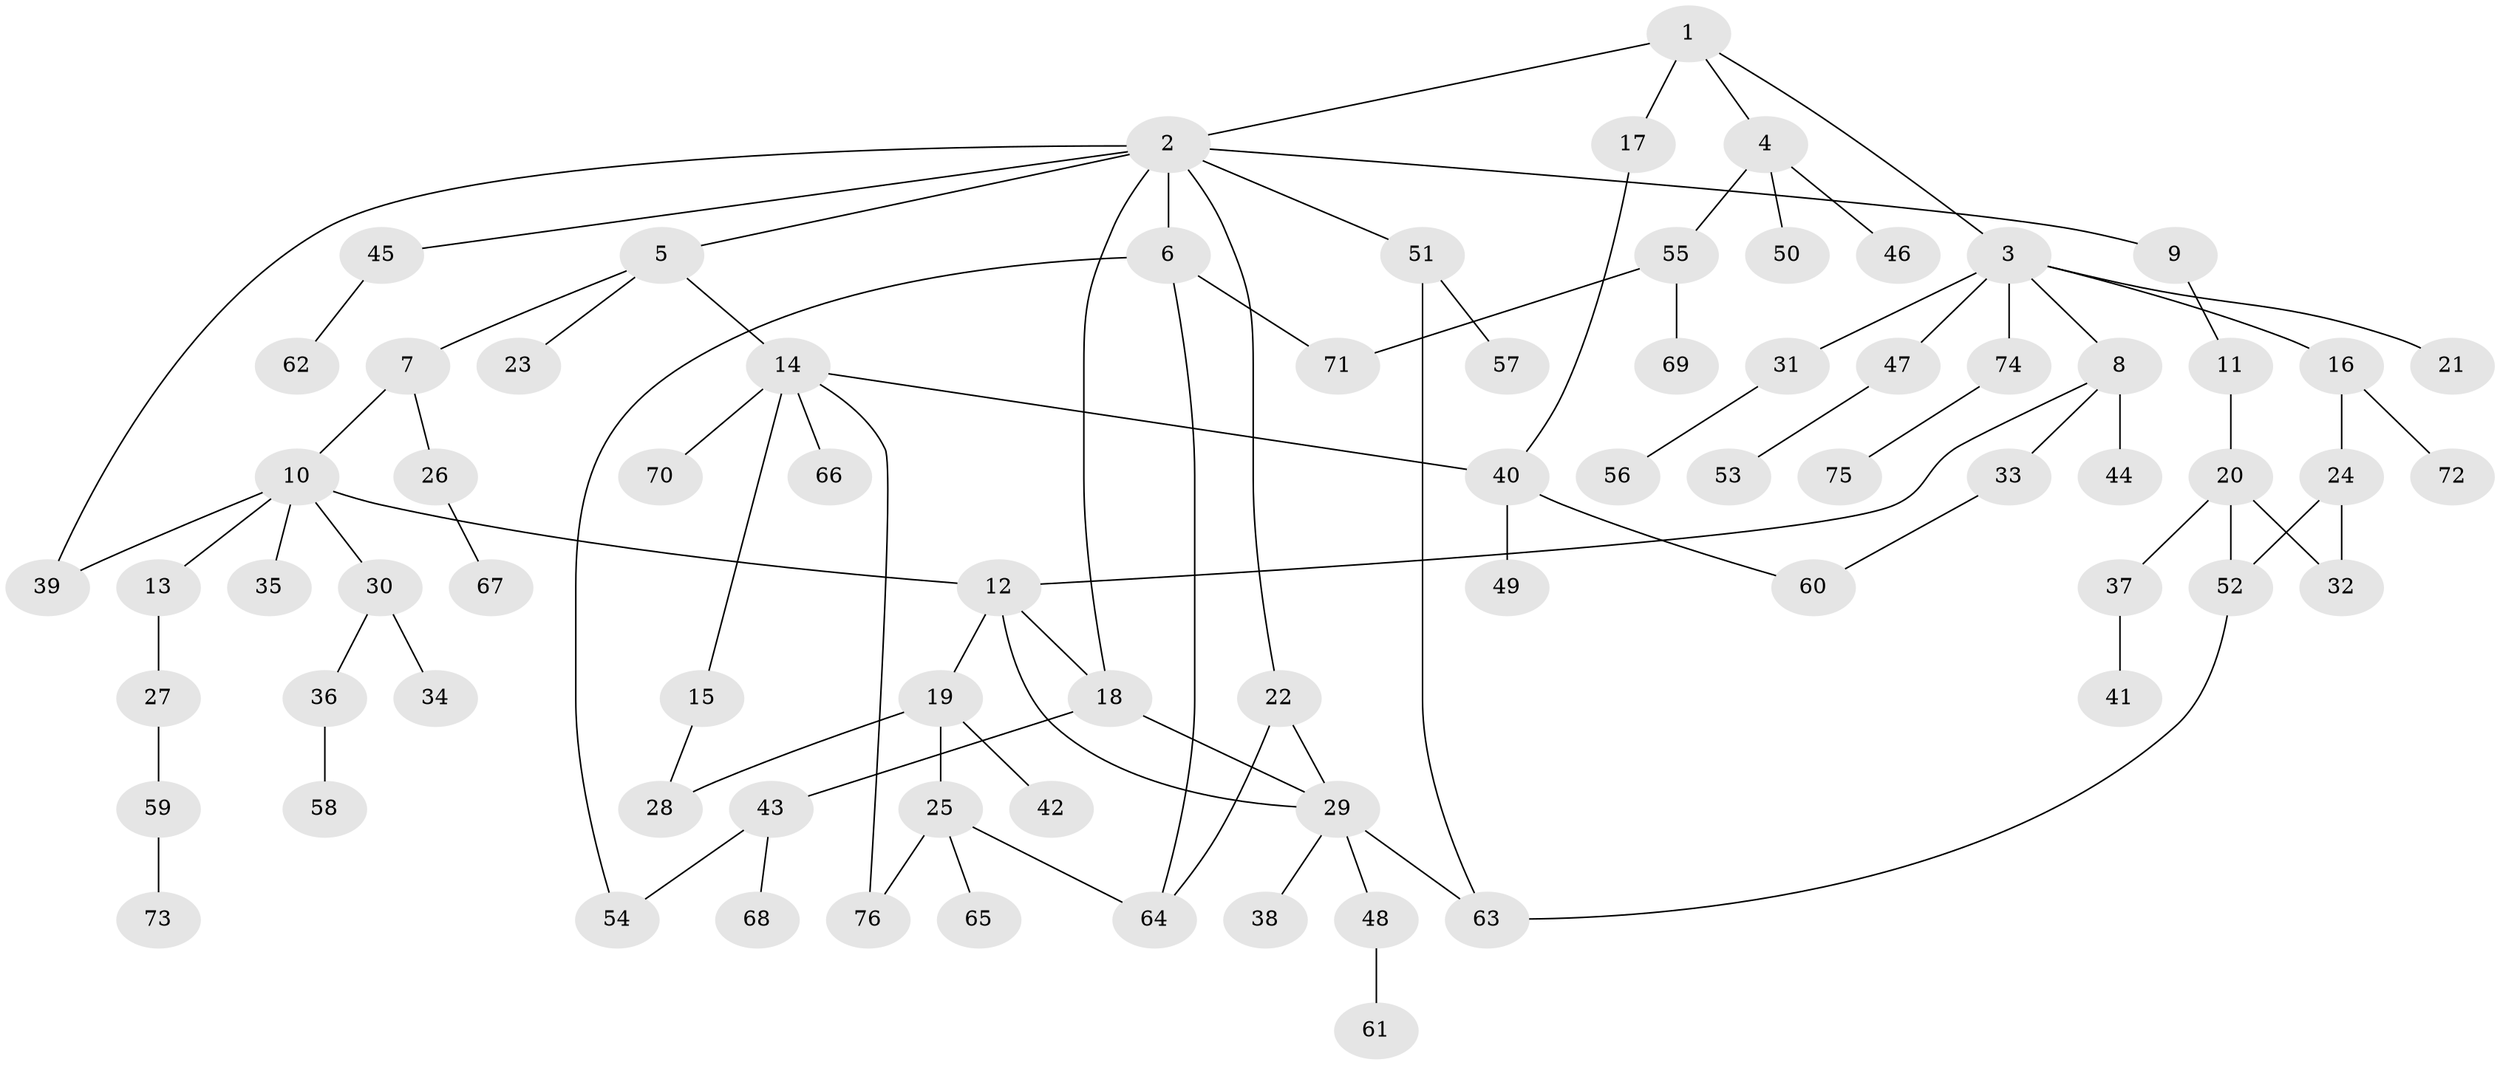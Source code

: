 // Generated by graph-tools (version 1.1) at 2025/42/03/09/25 04:42:17]
// undirected, 76 vertices, 92 edges
graph export_dot {
graph [start="1"]
  node [color=gray90,style=filled];
  1;
  2;
  3;
  4;
  5;
  6;
  7;
  8;
  9;
  10;
  11;
  12;
  13;
  14;
  15;
  16;
  17;
  18;
  19;
  20;
  21;
  22;
  23;
  24;
  25;
  26;
  27;
  28;
  29;
  30;
  31;
  32;
  33;
  34;
  35;
  36;
  37;
  38;
  39;
  40;
  41;
  42;
  43;
  44;
  45;
  46;
  47;
  48;
  49;
  50;
  51;
  52;
  53;
  54;
  55;
  56;
  57;
  58;
  59;
  60;
  61;
  62;
  63;
  64;
  65;
  66;
  67;
  68;
  69;
  70;
  71;
  72;
  73;
  74;
  75;
  76;
  1 -- 2;
  1 -- 3;
  1 -- 4;
  1 -- 17;
  2 -- 5;
  2 -- 6;
  2 -- 9;
  2 -- 18;
  2 -- 22;
  2 -- 39;
  2 -- 45;
  2 -- 51;
  3 -- 8;
  3 -- 16;
  3 -- 21;
  3 -- 31;
  3 -- 47;
  3 -- 74;
  4 -- 46;
  4 -- 50;
  4 -- 55;
  5 -- 7;
  5 -- 14;
  5 -- 23;
  6 -- 54;
  6 -- 64;
  6 -- 71;
  7 -- 10;
  7 -- 26;
  8 -- 12;
  8 -- 33;
  8 -- 44;
  9 -- 11;
  10 -- 13;
  10 -- 30;
  10 -- 35;
  10 -- 39;
  10 -- 12;
  11 -- 20;
  12 -- 19;
  12 -- 29;
  12 -- 18;
  13 -- 27;
  14 -- 15;
  14 -- 40;
  14 -- 66;
  14 -- 70;
  14 -- 76;
  15 -- 28;
  16 -- 24;
  16 -- 72;
  17 -- 40;
  18 -- 43;
  18 -- 29;
  19 -- 25;
  19 -- 28;
  19 -- 42;
  20 -- 37;
  20 -- 52;
  20 -- 32;
  22 -- 64;
  22 -- 29;
  24 -- 32;
  24 -- 52;
  25 -- 65;
  25 -- 64;
  25 -- 76;
  26 -- 67;
  27 -- 59;
  29 -- 38;
  29 -- 48;
  29 -- 63;
  30 -- 34;
  30 -- 36;
  31 -- 56;
  33 -- 60;
  36 -- 58;
  37 -- 41;
  40 -- 49;
  40 -- 60;
  43 -- 54;
  43 -- 68;
  45 -- 62;
  47 -- 53;
  48 -- 61;
  51 -- 57;
  51 -- 63;
  52 -- 63;
  55 -- 69;
  55 -- 71;
  59 -- 73;
  74 -- 75;
}
